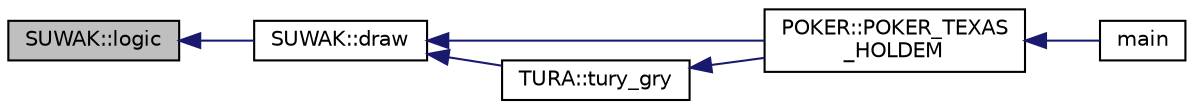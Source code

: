 digraph "SUWAK::logic"
{
  edge [fontname="Helvetica",fontsize="10",labelfontname="Helvetica",labelfontsize="10"];
  node [fontname="Helvetica",fontsize="10",shape=record];
  rankdir="LR";
  Node24 [label="SUWAK::logic",height=0.2,width=0.4,color="black", fillcolor="grey75", style="filled", fontcolor="black"];
  Node24 -> Node25 [dir="back",color="midnightblue",fontsize="10",style="solid",fontname="Helvetica"];
  Node25 [label="SUWAK::draw",height=0.2,width=0.4,color="black", fillcolor="white", style="filled",URL="$class_s_u_w_a_k.html#a9c5653f70d5c605a688245570029ff44"];
  Node25 -> Node26 [dir="back",color="midnightblue",fontsize="10",style="solid",fontname="Helvetica"];
  Node26 [label="POKER::POKER_TEXAS\l_HOLDEM",height=0.2,width=0.4,color="black", fillcolor="white", style="filled",URL="$class_p_o_k_e_r.html#a1d4eb473893f8f365295141db9542078"];
  Node26 -> Node27 [dir="back",color="midnightblue",fontsize="10",style="solid",fontname="Helvetica"];
  Node27 [label="main",height=0.2,width=0.4,color="black", fillcolor="white", style="filled",URL="$_m_a_i_n_8cpp.html#ae66f6b31b5ad750f1fe042a706a4e3d4"];
  Node25 -> Node28 [dir="back",color="midnightblue",fontsize="10",style="solid",fontname="Helvetica"];
  Node28 [label="TURA::tury_gry",height=0.2,width=0.4,color="black", fillcolor="white", style="filled",URL="$class_t_u_r_a.html#adaec4e94f17f6cde8b18bed1b2288785"];
  Node28 -> Node26 [dir="back",color="midnightblue",fontsize="10",style="solid",fontname="Helvetica"];
}

